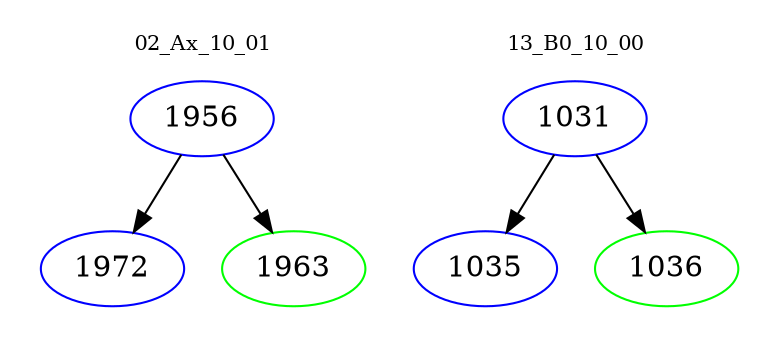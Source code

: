digraph{
subgraph cluster_0 {
color = white
label = "02_Ax_10_01";
fontsize=10;
T0_1956 [label="1956", color="blue"]
T0_1956 -> T0_1972 [color="black"]
T0_1972 [label="1972", color="blue"]
T0_1956 -> T0_1963 [color="black"]
T0_1963 [label="1963", color="green"]
}
subgraph cluster_1 {
color = white
label = "13_B0_10_00";
fontsize=10;
T1_1031 [label="1031", color="blue"]
T1_1031 -> T1_1035 [color="black"]
T1_1035 [label="1035", color="blue"]
T1_1031 -> T1_1036 [color="black"]
T1_1036 [label="1036", color="green"]
}
}
